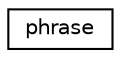 digraph G
{
  edge [fontname="Helvetica",fontsize="10",labelfontname="Helvetica",labelfontsize="10"];
  node [fontname="Helvetica",fontsize="10",shape=record];
  rankdir=LR;
  Node1 [label="phrase",height=0.2,width=0.4,color="black", fillcolor="white", style="filled",URL="$classphrase.html"];
}
